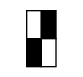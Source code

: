 @startuml
'Bricks 2'
digraph G {
  bricks [
     shape=plaintext
     label=<
        <TABLE BORDER="0" CELLBORDER="1" CELLSPACING="0">
        <TR>
            <TD BGCOLOR="white">&nbsp;</TD>
            <TD BGCOLOR="black">&nbsp;</TD>
        </TR>
        <TR>
            <TD BGCOLOR="black">&nbsp;</TD>
            <TD BGCOLOR="white">&nbsp;</TD>
        </TR>
        </TABLE>
    >
    ]
}
@enduml

